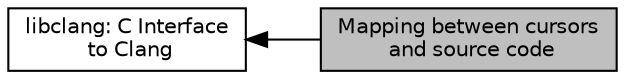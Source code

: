 digraph "Mapping between cursors and source code"
{
  bgcolor="transparent";
  edge [fontname="Helvetica",fontsize="10",labelfontname="Helvetica",labelfontsize="10"];
  node [fontname="Helvetica",fontsize="10",shape=box];
  rankdir=LR;
  Node2 [label="libclang: C Interface\l to Clang",height=0.2,width=0.4,color="black",URL="$group__CINDEX.html",tooltip="The C Interface to Clang provides a relatively small API that exposes facilities for parsing source c..."];
  Node1 [label="Mapping between cursors\l and source code",height=0.2,width=0.4,color="black", fillcolor="grey75", style="filled", fontcolor="black",tooltip="Cursors represent a location within the Abstract Syntax Tree (AST). These routines help map between c..."];
  Node2->Node1 [shape=plaintext, dir="back", style="solid"];
}
